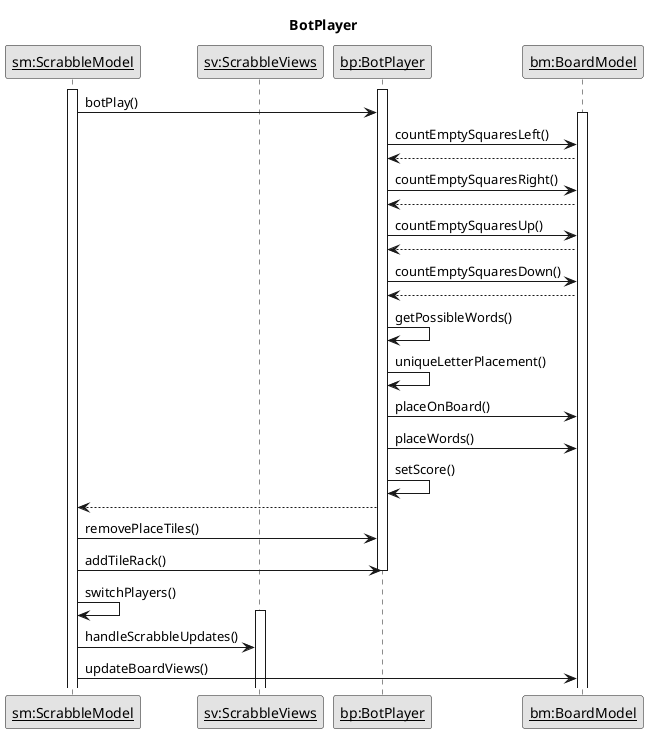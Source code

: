 @startuml
title BotPlayer
skinparam monochrome true

participant "<u>sm:ScrabbleModel" as sm
participant "<u>sv:ScrabbleViews" as sv
participant "<u>bp:BotPlayer" as bp
participant "<u>bm:BoardModel" as bm



activate bp
activate sm

sm->bp: botPlay()
activate bm

bp->bm:countEmptySquaresLeft()
bm-->bp

bp->bm:countEmptySquaresRight()
bm-->bp

bp->bm:countEmptySquaresUp()
bm-->bp

bp->bm:countEmptySquaresDown()
bm-->bp

bp->bp:getPossibleWords()

bp->bp:uniqueLetterPlacement()

bp->bm:placeOnBoard()

bp->bm:placeWords()

bp->bp:setScore()

bp-->sm

sm->bp:removePlaceTiles()

sm->bp:addTileRack()
deactivate bp

sm->sm:switchPlayers()

activate sv

sm->sv:handleScrabbleUpdates()

sm->bm:updateBoardViews()


@enduml
